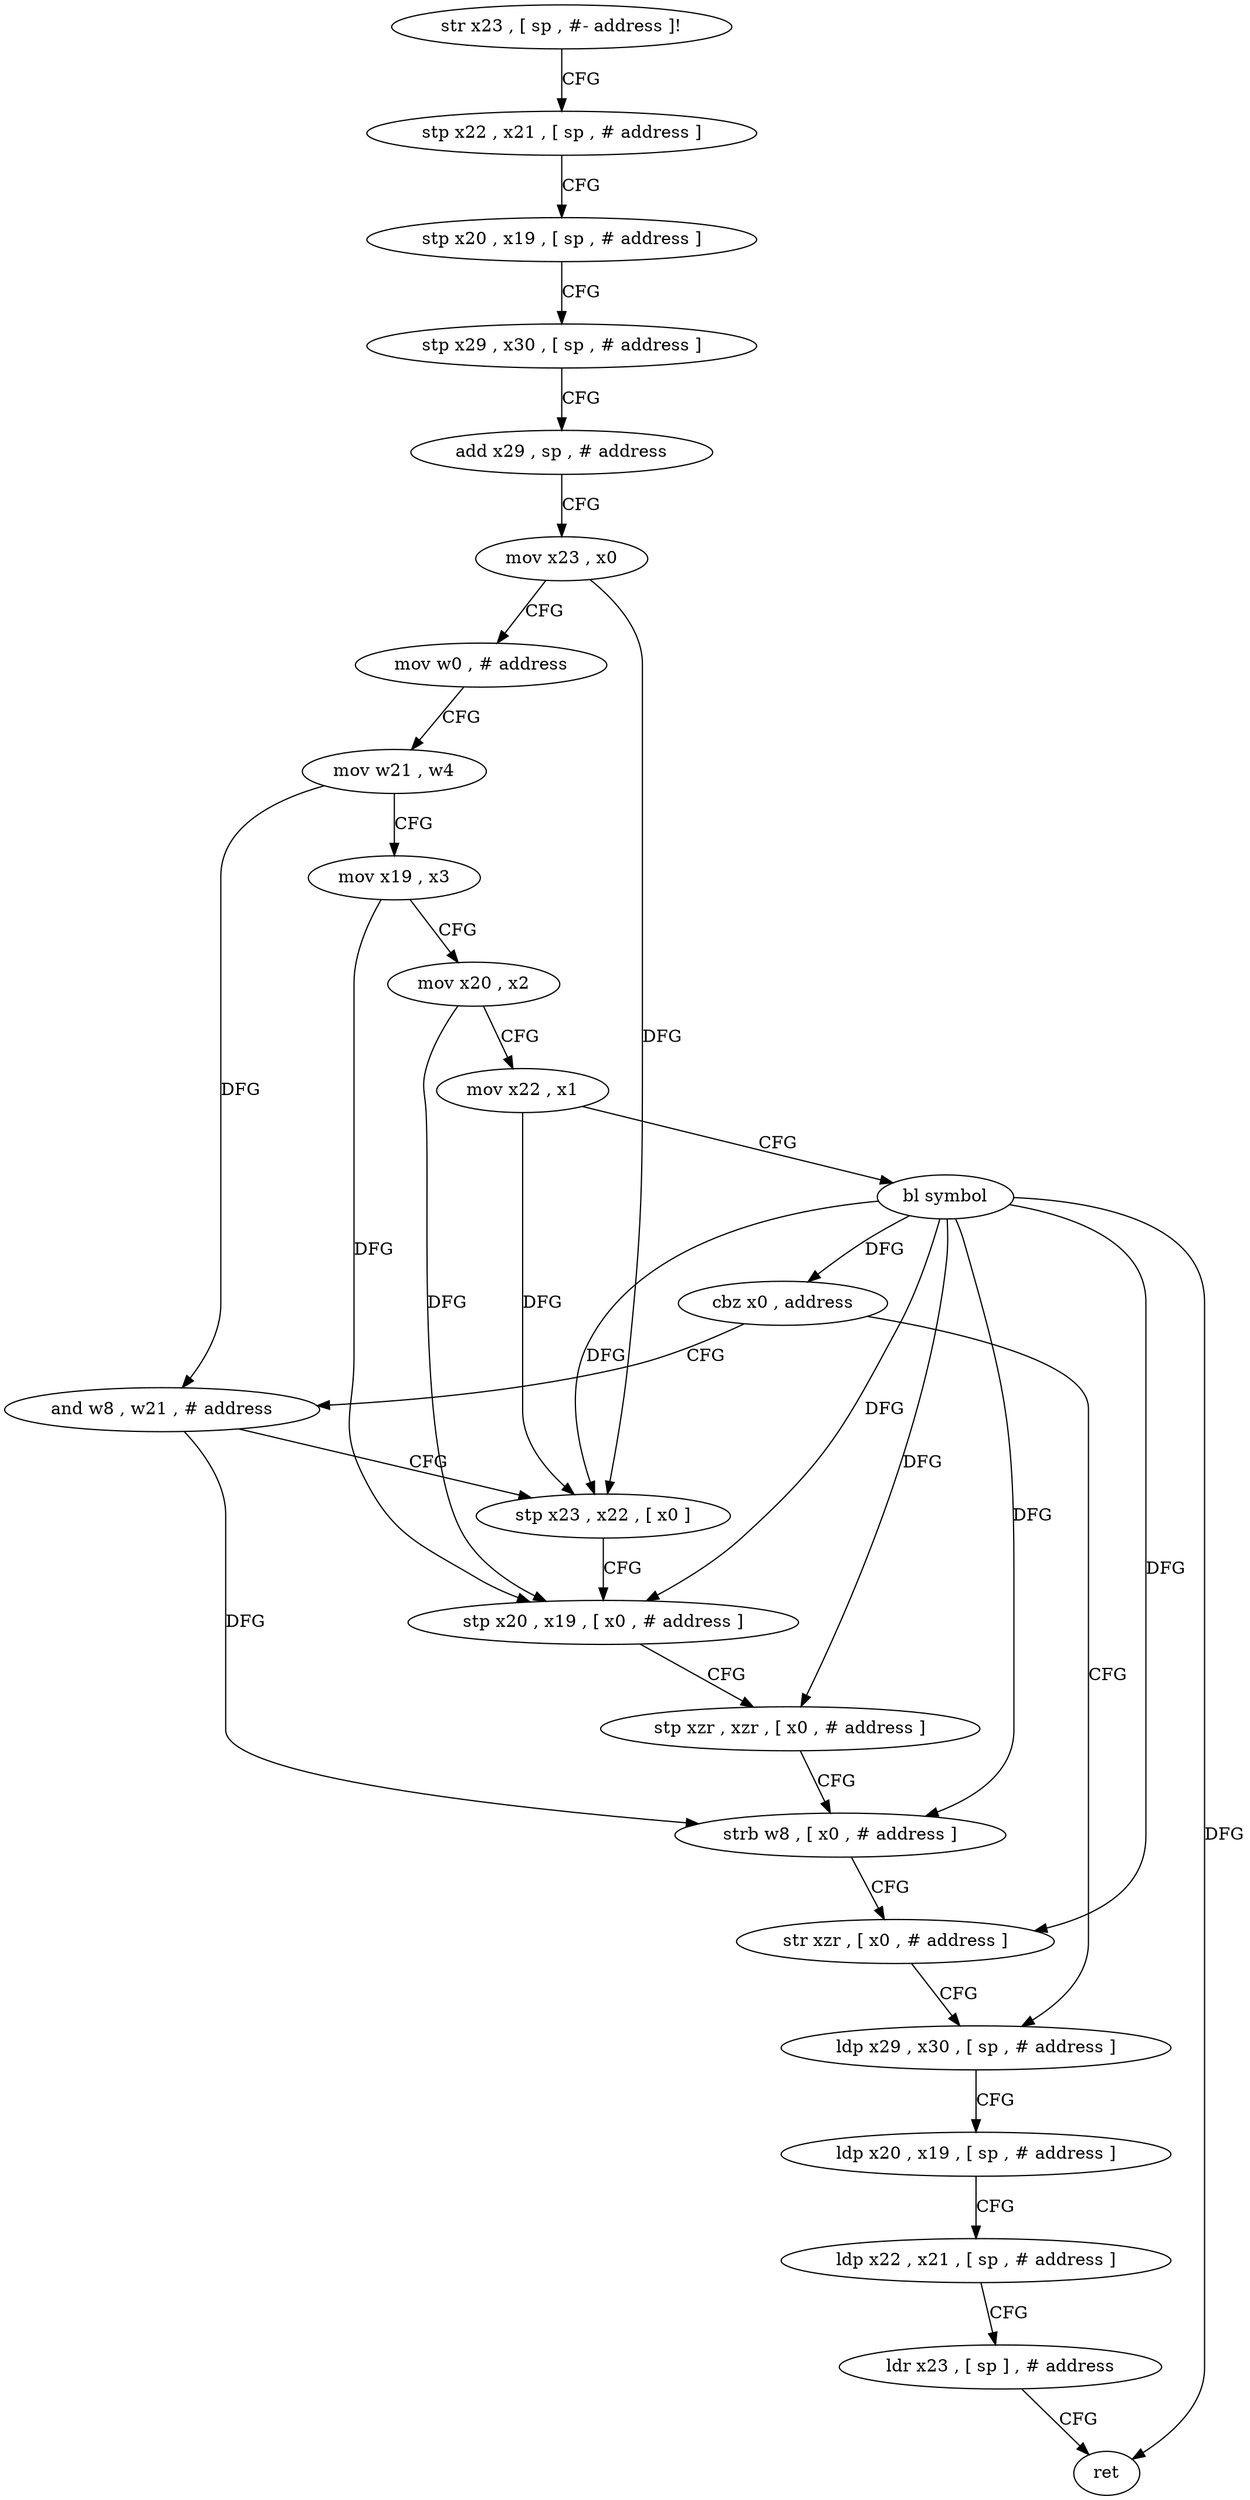 digraph "func" {
"138672" [label = "str x23 , [ sp , #- address ]!" ]
"138676" [label = "stp x22 , x21 , [ sp , # address ]" ]
"138680" [label = "stp x20 , x19 , [ sp , # address ]" ]
"138684" [label = "stp x29 , x30 , [ sp , # address ]" ]
"138688" [label = "add x29 , sp , # address" ]
"138692" [label = "mov x23 , x0" ]
"138696" [label = "mov w0 , # address" ]
"138700" [label = "mov w21 , w4" ]
"138704" [label = "mov x19 , x3" ]
"138708" [label = "mov x20 , x2" ]
"138712" [label = "mov x22 , x1" ]
"138716" [label = "bl symbol" ]
"138720" [label = "cbz x0 , address" ]
"138748" [label = "ldp x29 , x30 , [ sp , # address ]" ]
"138724" [label = "and w8 , w21 , # address" ]
"138752" [label = "ldp x20 , x19 , [ sp , # address ]" ]
"138756" [label = "ldp x22 , x21 , [ sp , # address ]" ]
"138760" [label = "ldr x23 , [ sp ] , # address" ]
"138764" [label = "ret" ]
"138728" [label = "stp x23 , x22 , [ x0 ]" ]
"138732" [label = "stp x20 , x19 , [ x0 , # address ]" ]
"138736" [label = "stp xzr , xzr , [ x0 , # address ]" ]
"138740" [label = "strb w8 , [ x0 , # address ]" ]
"138744" [label = "str xzr , [ x0 , # address ]" ]
"138672" -> "138676" [ label = "CFG" ]
"138676" -> "138680" [ label = "CFG" ]
"138680" -> "138684" [ label = "CFG" ]
"138684" -> "138688" [ label = "CFG" ]
"138688" -> "138692" [ label = "CFG" ]
"138692" -> "138696" [ label = "CFG" ]
"138692" -> "138728" [ label = "DFG" ]
"138696" -> "138700" [ label = "CFG" ]
"138700" -> "138704" [ label = "CFG" ]
"138700" -> "138724" [ label = "DFG" ]
"138704" -> "138708" [ label = "CFG" ]
"138704" -> "138732" [ label = "DFG" ]
"138708" -> "138712" [ label = "CFG" ]
"138708" -> "138732" [ label = "DFG" ]
"138712" -> "138716" [ label = "CFG" ]
"138712" -> "138728" [ label = "DFG" ]
"138716" -> "138720" [ label = "DFG" ]
"138716" -> "138764" [ label = "DFG" ]
"138716" -> "138728" [ label = "DFG" ]
"138716" -> "138732" [ label = "DFG" ]
"138716" -> "138736" [ label = "DFG" ]
"138716" -> "138740" [ label = "DFG" ]
"138716" -> "138744" [ label = "DFG" ]
"138720" -> "138748" [ label = "CFG" ]
"138720" -> "138724" [ label = "CFG" ]
"138748" -> "138752" [ label = "CFG" ]
"138724" -> "138728" [ label = "CFG" ]
"138724" -> "138740" [ label = "DFG" ]
"138752" -> "138756" [ label = "CFG" ]
"138756" -> "138760" [ label = "CFG" ]
"138760" -> "138764" [ label = "CFG" ]
"138728" -> "138732" [ label = "CFG" ]
"138732" -> "138736" [ label = "CFG" ]
"138736" -> "138740" [ label = "CFG" ]
"138740" -> "138744" [ label = "CFG" ]
"138744" -> "138748" [ label = "CFG" ]
}
